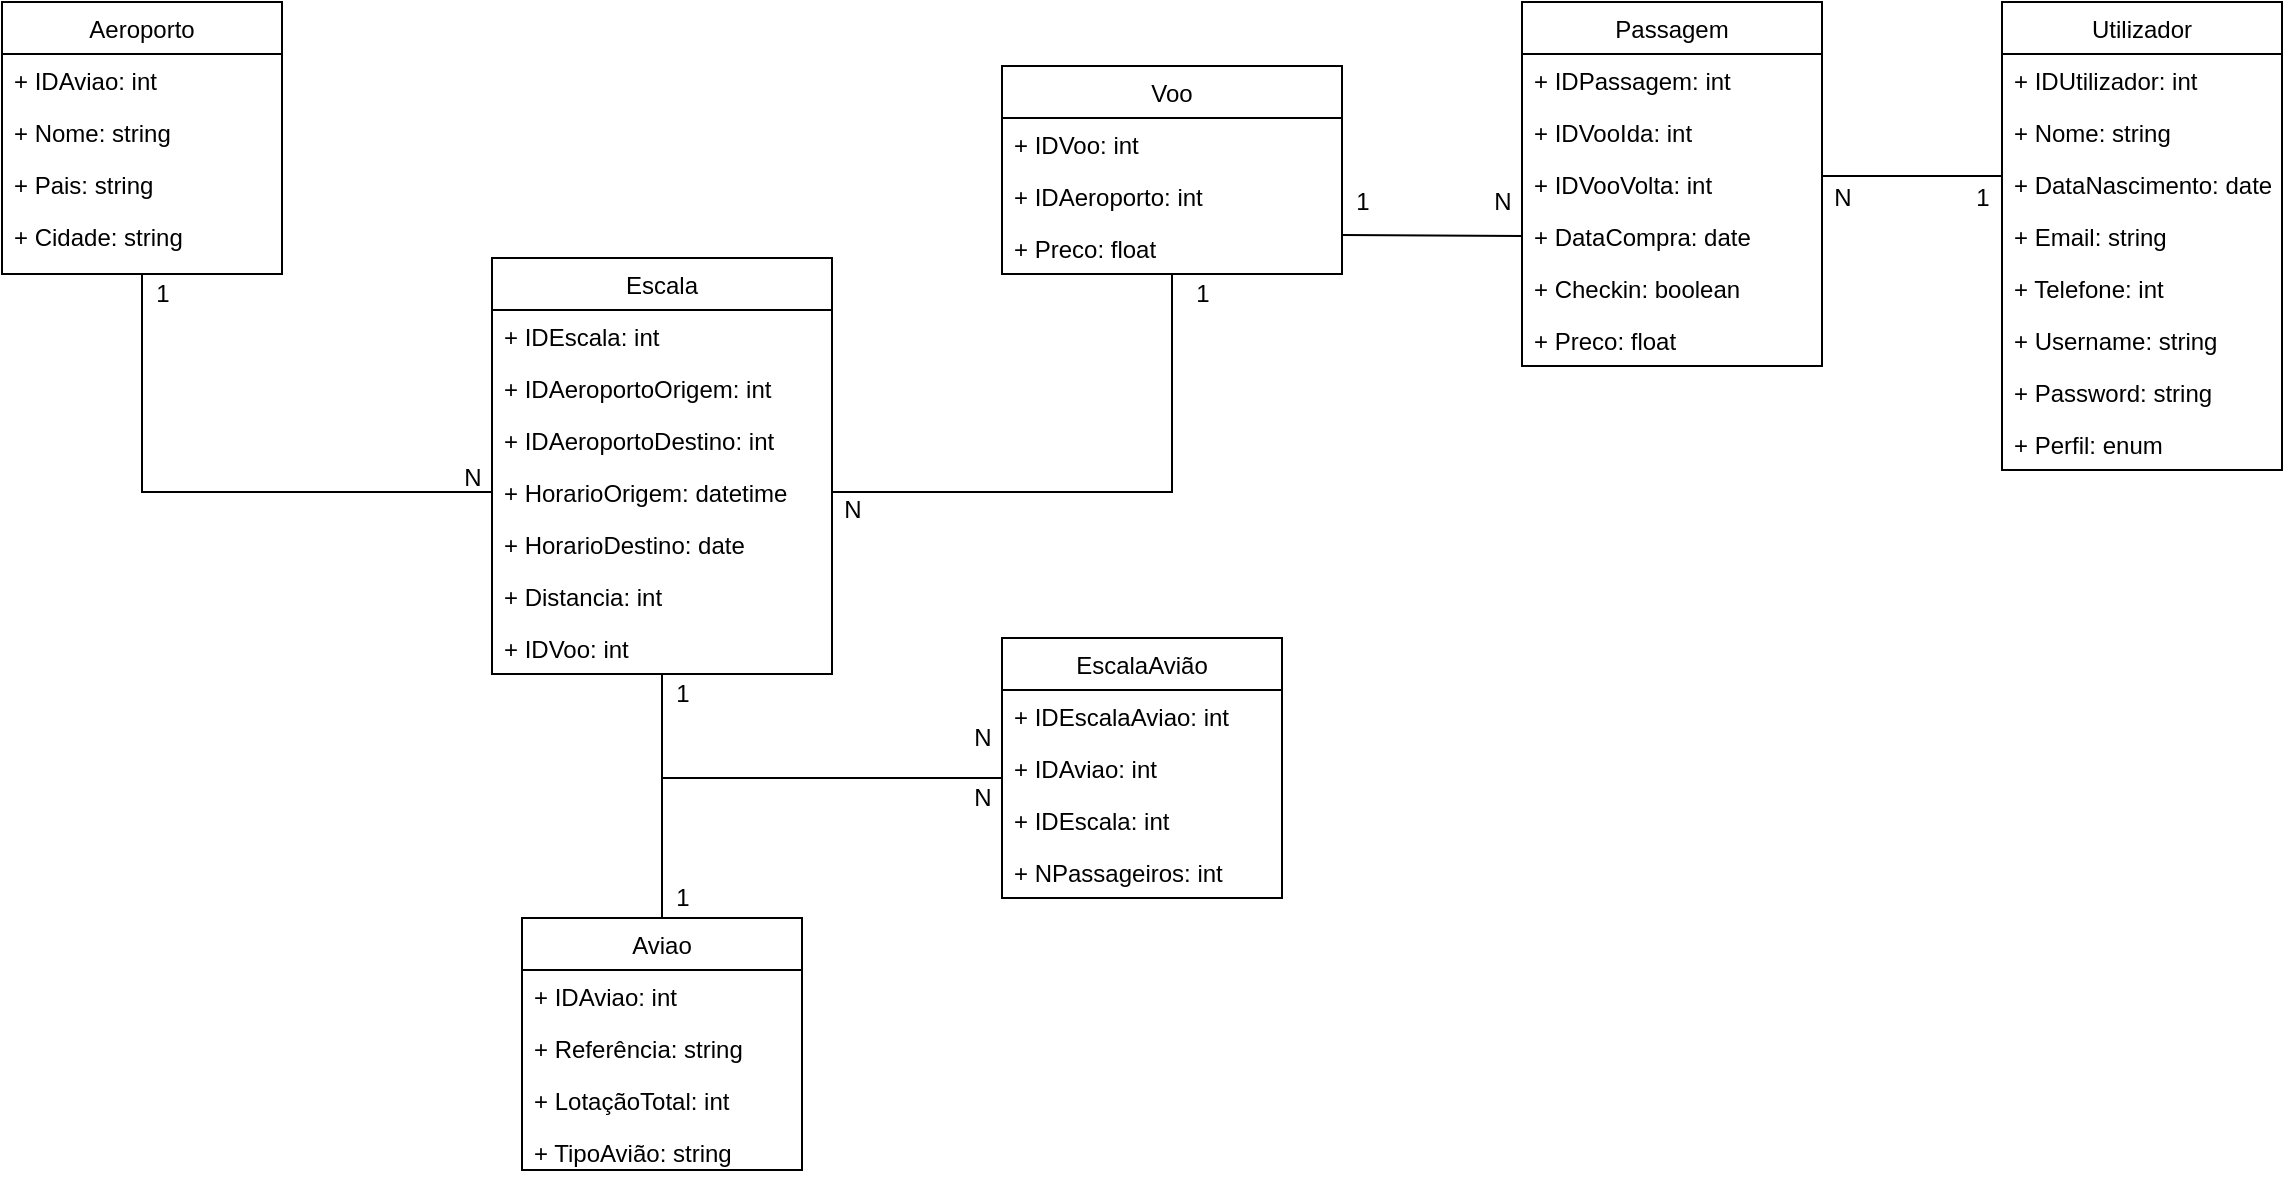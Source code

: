 <mxfile version="14.6.13" type="device"><diagram id="C5RBs43oDa-KdzZeNtuy" name="Page-1"><mxGraphModel dx="1913" dy="1975" grid="1" gridSize="10" guides="1" tooltips="1" connect="1" arrows="1" fold="1" page="1" pageScale="1" pageWidth="827" pageHeight="1169" math="0" shadow="0"><root><mxCell id="WIyWlLk6GJQsqaUBKTNV-0"/><mxCell id="WIyWlLk6GJQsqaUBKTNV-1" parent="WIyWlLk6GJQsqaUBKTNV-0"/><mxCell id="dPHF0v9wu4DCo2CUXEre-5" style="edgeStyle=orthogonalEdgeStyle;rounded=0;orthogonalLoop=1;jettySize=auto;html=1;endArrow=none;endFill=0;" parent="WIyWlLk6GJQsqaUBKTNV-1" source="ezrfCDyUVJdnby8h5Ccg-4" target="ezrfCDyUVJdnby8h5Ccg-29" edge="1"><mxGeometry relative="1" as="geometry"/></mxCell><mxCell id="ezrfCDyUVJdnby8h5Ccg-4" value="Aviao" style="swimlane;fontStyle=0;childLayout=stackLayout;horizontal=1;startSize=26;fillColor=none;horizontalStack=0;resizeParent=1;resizeParentMax=0;resizeLast=0;collapsible=1;marginBottom=0;" parent="WIyWlLk6GJQsqaUBKTNV-1" vertex="1"><mxGeometry x="-180" y="-390" width="140" height="126" as="geometry"/></mxCell><mxCell id="nkhrWxJQGcaeaHnk9ht5-4" value="+ IDAviao: int" style="text;strokeColor=none;fillColor=none;align=left;verticalAlign=top;spacingLeft=4;spacingRight=4;overflow=hidden;rotatable=0;points=[[0,0.5],[1,0.5]];portConstraint=eastwest;" parent="ezrfCDyUVJdnby8h5Ccg-4" vertex="1"><mxGeometry y="26" width="140" height="26" as="geometry"/></mxCell><mxCell id="ezrfCDyUVJdnby8h5Ccg-5" value="+ Referência: string" style="text;strokeColor=none;fillColor=none;align=left;verticalAlign=top;spacingLeft=4;spacingRight=4;overflow=hidden;rotatable=0;points=[[0,0.5],[1,0.5]];portConstraint=eastwest;" parent="ezrfCDyUVJdnby8h5Ccg-4" vertex="1"><mxGeometry y="52" width="140" height="26" as="geometry"/></mxCell><mxCell id="ezrfCDyUVJdnby8h5Ccg-6" value="+ LotaçãoTotal: int" style="text;strokeColor=none;fillColor=none;align=left;verticalAlign=top;spacingLeft=4;spacingRight=4;overflow=hidden;rotatable=0;points=[[0,0.5],[1,0.5]];portConstraint=eastwest;" parent="ezrfCDyUVJdnby8h5Ccg-4" vertex="1"><mxGeometry y="78" width="140" height="26" as="geometry"/></mxCell><mxCell id="ezrfCDyUVJdnby8h5Ccg-7" value="+ TipoAvião: string" style="text;strokeColor=none;fillColor=none;align=left;verticalAlign=top;spacingLeft=4;spacingRight=4;overflow=hidden;rotatable=0;points=[[0,0.5],[1,0.5]];portConstraint=eastwest;" parent="ezrfCDyUVJdnby8h5Ccg-4" vertex="1"><mxGeometry y="104" width="140" height="22" as="geometry"/></mxCell><mxCell id="dPHF0v9wu4DCo2CUXEre-4" style="edgeStyle=orthogonalEdgeStyle;rounded=0;orthogonalLoop=1;jettySize=auto;html=1;endArrow=none;endFill=0;" parent="WIyWlLk6GJQsqaUBKTNV-1" source="ezrfCDyUVJdnby8h5Ccg-12" target="ezrfCDyUVJdnby8h5Ccg-32" edge="1"><mxGeometry relative="1" as="geometry"/></mxCell><mxCell id="ezrfCDyUVJdnby8h5Ccg-12" value="Voo" style="swimlane;fontStyle=0;childLayout=stackLayout;horizontal=1;startSize=26;fillColor=none;horizontalStack=0;resizeParent=1;resizeParentMax=0;resizeLast=0;collapsible=1;marginBottom=0;" parent="WIyWlLk6GJQsqaUBKTNV-1" vertex="1"><mxGeometry x="60" y="-816" width="170" height="104" as="geometry"/></mxCell><mxCell id="ezrfCDyUVJdnby8h5Ccg-13" value="+ IDVoo: int" style="text;strokeColor=none;fillColor=none;align=left;verticalAlign=top;spacingLeft=4;spacingRight=4;overflow=hidden;rotatable=0;points=[[0,0.5],[1,0.5]];portConstraint=eastwest;" parent="ezrfCDyUVJdnby8h5Ccg-12" vertex="1"><mxGeometry y="26" width="170" height="26" as="geometry"/></mxCell><mxCell id="HHyZktpjMpFKbvWUe-Ww-1" value="+ IDAeroporto: int" style="text;strokeColor=none;fillColor=none;align=left;verticalAlign=top;spacingLeft=4;spacingRight=4;overflow=hidden;rotatable=0;points=[[0,0.5],[1,0.5]];portConstraint=eastwest;" parent="ezrfCDyUVJdnby8h5Ccg-12" vertex="1"><mxGeometry y="52" width="170" height="26" as="geometry"/></mxCell><mxCell id="ezrfCDyUVJdnby8h5Ccg-14" value="+ Preco: float" style="text;strokeColor=none;fillColor=none;align=left;verticalAlign=top;spacingLeft=4;spacingRight=4;overflow=hidden;rotatable=0;points=[[0,0.5],[1,0.5]];portConstraint=eastwest;" parent="ezrfCDyUVJdnby8h5Ccg-12" vertex="1"><mxGeometry y="78" width="170" height="26" as="geometry"/></mxCell><mxCell id="ezrfCDyUVJdnby8h5Ccg-16" value="Passagem" style="swimlane;fontStyle=0;childLayout=stackLayout;horizontal=1;startSize=26;fillColor=none;horizontalStack=0;resizeParent=1;resizeParentMax=0;resizeLast=0;collapsible=1;marginBottom=0;" parent="WIyWlLk6GJQsqaUBKTNV-1" vertex="1"><mxGeometry x="320" y="-848" width="150" height="182" as="geometry"/></mxCell><mxCell id="nkhrWxJQGcaeaHnk9ht5-6" value="+ IDPassagem: int" style="text;strokeColor=none;fillColor=none;align=left;verticalAlign=top;spacingLeft=4;spacingRight=4;overflow=hidden;rotatable=0;points=[[0,0.5],[1,0.5]];portConstraint=eastwest;" parent="ezrfCDyUVJdnby8h5Ccg-16" vertex="1"><mxGeometry y="26" width="150" height="26" as="geometry"/></mxCell><mxCell id="ezrfCDyUVJdnby8h5Ccg-17" value="+ IDVooIda: int" style="text;strokeColor=none;fillColor=none;align=left;verticalAlign=top;spacingLeft=4;spacingRight=4;overflow=hidden;rotatable=0;points=[[0,0.5],[1,0.5]];portConstraint=eastwest;" parent="ezrfCDyUVJdnby8h5Ccg-16" vertex="1"><mxGeometry y="52" width="150" height="26" as="geometry"/></mxCell><mxCell id="ezrfCDyUVJdnby8h5Ccg-18" value="+ IDVooVolta: int" style="text;strokeColor=none;fillColor=none;align=left;verticalAlign=top;spacingLeft=4;spacingRight=4;overflow=hidden;rotatable=0;points=[[0,0.5],[1,0.5]];portConstraint=eastwest;" parent="ezrfCDyUVJdnby8h5Ccg-16" vertex="1"><mxGeometry y="78" width="150" height="26" as="geometry"/></mxCell><mxCell id="ezrfCDyUVJdnby8h5Ccg-83" value="+ DataCompra: date" style="text;strokeColor=none;fillColor=none;align=left;verticalAlign=top;spacingLeft=4;spacingRight=4;overflow=hidden;rotatable=0;points=[[0,0.5],[1,0.5]];portConstraint=eastwest;" parent="ezrfCDyUVJdnby8h5Ccg-16" vertex="1"><mxGeometry y="104" width="150" height="26" as="geometry"/></mxCell><mxCell id="ezrfCDyUVJdnby8h5Ccg-20" value="+ Checkin: boolean" style="text;strokeColor=none;fillColor=none;align=left;verticalAlign=top;spacingLeft=4;spacingRight=4;overflow=hidden;rotatable=0;points=[[0,0.5],[1,0.5]];portConstraint=eastwest;" parent="ezrfCDyUVJdnby8h5Ccg-16" vertex="1"><mxGeometry y="130" width="150" height="26" as="geometry"/></mxCell><mxCell id="ezrfCDyUVJdnby8h5Ccg-19" value="+ Preco: float" style="text;strokeColor=none;fillColor=none;align=left;verticalAlign=top;spacingLeft=4;spacingRight=4;overflow=hidden;rotatable=0;points=[[0,0.5],[1,0.5]];portConstraint=eastwest;" parent="ezrfCDyUVJdnby8h5Ccg-16" vertex="1"><mxGeometry y="156" width="150" height="26" as="geometry"/></mxCell><mxCell id="ezrfCDyUVJdnby8h5Ccg-21" value="Utilizador" style="swimlane;fontStyle=0;childLayout=stackLayout;horizontal=1;startSize=26;fillColor=none;horizontalStack=0;resizeParent=1;resizeParentMax=0;resizeLast=0;collapsible=1;marginBottom=0;" parent="WIyWlLk6GJQsqaUBKTNV-1" vertex="1"><mxGeometry x="560" y="-848" width="140" height="234" as="geometry"/></mxCell><mxCell id="nkhrWxJQGcaeaHnk9ht5-7" value="+ IDUtilizador: int" style="text;strokeColor=none;fillColor=none;align=left;verticalAlign=top;spacingLeft=4;spacingRight=4;overflow=hidden;rotatable=0;points=[[0,0.5],[1,0.5]];portConstraint=eastwest;" parent="ezrfCDyUVJdnby8h5Ccg-21" vertex="1"><mxGeometry y="26" width="140" height="26" as="geometry"/></mxCell><mxCell id="ezrfCDyUVJdnby8h5Ccg-22" value="+ Nome: string" style="text;strokeColor=none;fillColor=none;align=left;verticalAlign=top;spacingLeft=4;spacingRight=4;overflow=hidden;rotatable=0;points=[[0,0.5],[1,0.5]];portConstraint=eastwest;" parent="ezrfCDyUVJdnby8h5Ccg-21" vertex="1"><mxGeometry y="52" width="140" height="26" as="geometry"/></mxCell><mxCell id="ezrfCDyUVJdnby8h5Ccg-23" value="+ DataNascimento: date" style="text;strokeColor=none;fillColor=none;align=left;verticalAlign=top;spacingLeft=4;spacingRight=4;overflow=hidden;rotatable=0;points=[[0,0.5],[1,0.5]];portConstraint=eastwest;" parent="ezrfCDyUVJdnby8h5Ccg-21" vertex="1"><mxGeometry y="78" width="140" height="26" as="geometry"/></mxCell><mxCell id="ezrfCDyUVJdnby8h5Ccg-25" value="+ Email: string" style="text;strokeColor=none;fillColor=none;align=left;verticalAlign=top;spacingLeft=4;spacingRight=4;overflow=hidden;rotatable=0;points=[[0,0.5],[1,0.5]];portConstraint=eastwest;" parent="ezrfCDyUVJdnby8h5Ccg-21" vertex="1"><mxGeometry y="104" width="140" height="26" as="geometry"/></mxCell><mxCell id="ezrfCDyUVJdnby8h5Ccg-24" value="+ Telefone: int" style="text;strokeColor=none;fillColor=none;align=left;verticalAlign=top;spacingLeft=4;spacingRight=4;overflow=hidden;rotatable=0;points=[[0,0.5],[1,0.5]];portConstraint=eastwest;" parent="ezrfCDyUVJdnby8h5Ccg-21" vertex="1"><mxGeometry y="130" width="140" height="26" as="geometry"/></mxCell><mxCell id="ezrfCDyUVJdnby8h5Ccg-26" value="+ Username: string" style="text;strokeColor=none;fillColor=none;align=left;verticalAlign=top;spacingLeft=4;spacingRight=4;overflow=hidden;rotatable=0;points=[[0,0.5],[1,0.5]];portConstraint=eastwest;" parent="ezrfCDyUVJdnby8h5Ccg-21" vertex="1"><mxGeometry y="156" width="140" height="26" as="geometry"/></mxCell><mxCell id="ezrfCDyUVJdnby8h5Ccg-27" value="+ Password: string" style="text;strokeColor=none;fillColor=none;align=left;verticalAlign=top;spacingLeft=4;spacingRight=4;overflow=hidden;rotatable=0;points=[[0,0.5],[1,0.5]];portConstraint=eastwest;" parent="ezrfCDyUVJdnby8h5Ccg-21" vertex="1"><mxGeometry y="182" width="140" height="26" as="geometry"/></mxCell><mxCell id="ezrfCDyUVJdnby8h5Ccg-28" value="+ Perfil: enum" style="text;strokeColor=none;fillColor=none;align=left;verticalAlign=top;spacingLeft=4;spacingRight=4;overflow=hidden;rotatable=0;points=[[0,0.5],[1,0.5]];portConstraint=eastwest;" parent="ezrfCDyUVJdnby8h5Ccg-21" vertex="1"><mxGeometry y="208" width="140" height="26" as="geometry"/></mxCell><mxCell id="ezrfCDyUVJdnby8h5Ccg-29" value="Escala" style="swimlane;fontStyle=0;childLayout=stackLayout;horizontal=1;startSize=26;fillColor=none;horizontalStack=0;resizeParent=1;resizeParentMax=0;resizeLast=0;collapsible=1;marginBottom=0;" parent="WIyWlLk6GJQsqaUBKTNV-1" vertex="1"><mxGeometry x="-195" y="-720" width="170" height="208" as="geometry"/></mxCell><mxCell id="nkhrWxJQGcaeaHnk9ht5-3" value="+ IDEscala: int" style="text;strokeColor=none;fillColor=none;align=left;verticalAlign=top;spacingLeft=4;spacingRight=4;overflow=hidden;rotatable=0;points=[[0,0.5],[1,0.5]];portConstraint=eastwest;" parent="ezrfCDyUVJdnby8h5Ccg-29" vertex="1"><mxGeometry y="26" width="170" height="26" as="geometry"/></mxCell><mxCell id="ezrfCDyUVJdnby8h5Ccg-30" value="+ IDAeroportoOrigem: int" style="text;strokeColor=none;fillColor=none;align=left;verticalAlign=top;spacingLeft=4;spacingRight=4;overflow=hidden;rotatable=0;points=[[0,0.5],[1,0.5]];portConstraint=eastwest;" parent="ezrfCDyUVJdnby8h5Ccg-29" vertex="1"><mxGeometry y="52" width="170" height="26" as="geometry"/></mxCell><mxCell id="ezrfCDyUVJdnby8h5Ccg-31" value="+ IDAeroportoDestino: int" style="text;strokeColor=none;fillColor=none;align=left;verticalAlign=top;spacingLeft=4;spacingRight=4;overflow=hidden;rotatable=0;points=[[0,0.5],[1,0.5]];portConstraint=eastwest;" parent="ezrfCDyUVJdnby8h5Ccg-29" vertex="1"><mxGeometry y="78" width="170" height="26" as="geometry"/></mxCell><mxCell id="ezrfCDyUVJdnby8h5Ccg-32" value="+ HorarioOrigem: datetime" style="text;strokeColor=none;fillColor=none;align=left;verticalAlign=top;spacingLeft=4;spacingRight=4;overflow=hidden;rotatable=0;points=[[0,0.5],[1,0.5]];portConstraint=eastwest;" parent="ezrfCDyUVJdnby8h5Ccg-29" vertex="1"><mxGeometry y="104" width="170" height="26" as="geometry"/></mxCell><mxCell id="ezrfCDyUVJdnby8h5Ccg-37" value="+ HorarioDestino: date" style="text;strokeColor=none;fillColor=none;align=left;verticalAlign=top;spacingLeft=4;spacingRight=4;overflow=hidden;rotatable=0;points=[[0,0.5],[1,0.5]];portConstraint=eastwest;" parent="ezrfCDyUVJdnby8h5Ccg-29" vertex="1"><mxGeometry y="130" width="170" height="26" as="geometry"/></mxCell><mxCell id="ezrfCDyUVJdnby8h5Ccg-38" value="+ Distancia: int" style="text;strokeColor=none;fillColor=none;align=left;verticalAlign=top;spacingLeft=4;spacingRight=4;overflow=hidden;rotatable=0;points=[[0,0.5],[1,0.5]];portConstraint=eastwest;" parent="ezrfCDyUVJdnby8h5Ccg-29" vertex="1"><mxGeometry y="156" width="170" height="26" as="geometry"/></mxCell><mxCell id="ezrfCDyUVJdnby8h5Ccg-92" value="+ IDVoo: int" style="text;strokeColor=none;fillColor=none;align=left;verticalAlign=top;spacingLeft=4;spacingRight=4;overflow=hidden;rotatable=0;points=[[0,0.5],[1,0.5]];portConstraint=eastwest;" parent="ezrfCDyUVJdnby8h5Ccg-29" vertex="1"><mxGeometry y="182" width="170" height="26" as="geometry"/></mxCell><mxCell id="dPHF0v9wu4DCo2CUXEre-2" style="edgeStyle=orthogonalEdgeStyle;rounded=0;orthogonalLoop=1;jettySize=auto;html=1;entryX=0;entryY=0.5;entryDx=0;entryDy=0;endArrow=none;endFill=0;" parent="WIyWlLk6GJQsqaUBKTNV-1" source="ezrfCDyUVJdnby8h5Ccg-33" target="ezrfCDyUVJdnby8h5Ccg-32" edge="1"><mxGeometry relative="1" as="geometry"><mxPoint x="-370" y="-600" as="targetPoint"/></mxGeometry></mxCell><mxCell id="ezrfCDyUVJdnby8h5Ccg-33" value="Aeroporto" style="swimlane;fontStyle=0;childLayout=stackLayout;horizontal=1;startSize=26;fillColor=none;horizontalStack=0;resizeParent=1;resizeParentMax=0;resizeLast=0;collapsible=1;marginBottom=0;" parent="WIyWlLk6GJQsqaUBKTNV-1" vertex="1"><mxGeometry x="-440" y="-848" width="140" height="136" as="geometry"/></mxCell><mxCell id="nkhrWxJQGcaeaHnk9ht5-2" value="+ IDAviao: int" style="text;strokeColor=none;fillColor=none;align=left;verticalAlign=top;spacingLeft=4;spacingRight=4;overflow=hidden;rotatable=0;points=[[0,0.5],[1,0.5]];portConstraint=eastwest;" parent="ezrfCDyUVJdnby8h5Ccg-33" vertex="1"><mxGeometry y="26" width="140" height="26" as="geometry"/></mxCell><mxCell id="ezrfCDyUVJdnby8h5Ccg-34" value="+ Nome: string" style="text;strokeColor=none;fillColor=none;align=left;verticalAlign=top;spacingLeft=4;spacingRight=4;overflow=hidden;rotatable=0;points=[[0,0.5],[1,0.5]];portConstraint=eastwest;" parent="ezrfCDyUVJdnby8h5Ccg-33" vertex="1"><mxGeometry y="52" width="140" height="26" as="geometry"/></mxCell><mxCell id="ezrfCDyUVJdnby8h5Ccg-35" value="+ Pais: string" style="text;strokeColor=none;fillColor=none;align=left;verticalAlign=top;spacingLeft=4;spacingRight=4;overflow=hidden;rotatable=0;points=[[0,0.5],[1,0.5]];portConstraint=eastwest;" parent="ezrfCDyUVJdnby8h5Ccg-33" vertex="1"><mxGeometry y="78" width="140" height="26" as="geometry"/></mxCell><mxCell id="ezrfCDyUVJdnby8h5Ccg-36" value="+ Cidade: string" style="text;strokeColor=none;fillColor=none;align=left;verticalAlign=top;spacingLeft=4;spacingRight=4;overflow=hidden;rotatable=0;points=[[0,0.5],[1,0.5]];portConstraint=eastwest;" parent="ezrfCDyUVJdnby8h5Ccg-33" vertex="1"><mxGeometry y="104" width="140" height="32" as="geometry"/></mxCell><mxCell id="ezrfCDyUVJdnby8h5Ccg-41" value="N" style="text;html=1;align=center;verticalAlign=middle;resizable=0;points=[];autosize=1;strokeColor=none;" parent="WIyWlLk6GJQsqaUBKTNV-1" vertex="1"><mxGeometry x="470" y="-760" width="20" height="20" as="geometry"/></mxCell><mxCell id="ezrfCDyUVJdnby8h5Ccg-55" value="" style="endArrow=none;html=1;entryX=0;entryY=0.5;entryDx=0;entryDy=0;exitX=1.003;exitY=0.25;exitDx=0;exitDy=0;exitPerimeter=0;" parent="WIyWlLk6GJQsqaUBKTNV-1" source="ezrfCDyUVJdnby8h5Ccg-14" target="ezrfCDyUVJdnby8h5Ccg-83" edge="1"><mxGeometry width="50" height="50" relative="1" as="geometry"><mxPoint x="250" y="-757" as="sourcePoint"/><mxPoint x="250" y="-720" as="targetPoint"/></mxGeometry></mxCell><mxCell id="ezrfCDyUVJdnby8h5Ccg-58" value="1" style="text;html=1;align=center;verticalAlign=middle;resizable=0;points=[];autosize=1;strokeColor=none;" parent="WIyWlLk6GJQsqaUBKTNV-1" vertex="1"><mxGeometry x="-110" y="-410" width="20" height="20" as="geometry"/></mxCell><mxCell id="ezrfCDyUVJdnby8h5Ccg-59" value="1" style="text;html=1;align=center;verticalAlign=middle;resizable=0;points=[];autosize=1;strokeColor=none;" parent="WIyWlLk6GJQsqaUBKTNV-1" vertex="1"><mxGeometry x="-110" y="-512" width="20" height="20" as="geometry"/></mxCell><mxCell id="ezrfCDyUVJdnby8h5Ccg-62" value="1" style="text;html=1;align=center;verticalAlign=middle;resizable=0;points=[];autosize=1;strokeColor=none;" parent="WIyWlLk6GJQsqaUBKTNV-1" vertex="1"><mxGeometry x="150" y="-712" width="20" height="20" as="geometry"/></mxCell><mxCell id="ezrfCDyUVJdnby8h5Ccg-63" value="N" style="text;html=1;align=center;verticalAlign=middle;resizable=0;points=[];autosize=1;strokeColor=none;" parent="WIyWlLk6GJQsqaUBKTNV-1" vertex="1"><mxGeometry x="-25" y="-604" width="20" height="20" as="geometry"/></mxCell><mxCell id="ezrfCDyUVJdnby8h5Ccg-66" value="1" style="text;html=1;align=center;verticalAlign=middle;resizable=0;points=[];autosize=1;strokeColor=none;" parent="WIyWlLk6GJQsqaUBKTNV-1" vertex="1"><mxGeometry x="-370" y="-712" width="20" height="20" as="geometry"/></mxCell><mxCell id="ezrfCDyUVJdnby8h5Ccg-67" value="N" style="text;html=1;align=center;verticalAlign=middle;resizable=0;points=[];autosize=1;strokeColor=none;" parent="WIyWlLk6GJQsqaUBKTNV-1" vertex="1"><mxGeometry x="-215" y="-620" width="20" height="20" as="geometry"/></mxCell><mxCell id="ezrfCDyUVJdnby8h5Ccg-68" value="N" style="text;html=1;align=center;verticalAlign=middle;resizable=0;points=[];autosize=1;strokeColor=none;" parent="WIyWlLk6GJQsqaUBKTNV-1" vertex="1"><mxGeometry x="300" y="-758" width="20" height="20" as="geometry"/></mxCell><mxCell id="ezrfCDyUVJdnby8h5Ccg-69" value="1" style="text;html=1;align=center;verticalAlign=middle;resizable=0;points=[];autosize=1;strokeColor=none;" parent="WIyWlLk6GJQsqaUBKTNV-1" vertex="1"><mxGeometry x="230" y="-758" width="20" height="20" as="geometry"/></mxCell><mxCell id="ezrfCDyUVJdnby8h5Ccg-80" value="" style="endArrow=none;html=1;entryX=0;entryY=0.75;entryDx=0;entryDy=0;" parent="WIyWlLk6GJQsqaUBKTNV-1" edge="1"><mxGeometry width="50" height="50" relative="1" as="geometry"><mxPoint x="470" y="-761" as="sourcePoint"/><mxPoint x="560" y="-761" as="targetPoint"/></mxGeometry></mxCell><mxCell id="ezrfCDyUVJdnby8h5Ccg-81" value="1" style="text;html=1;align=center;verticalAlign=middle;resizable=0;points=[];autosize=1;strokeColor=none;" parent="WIyWlLk6GJQsqaUBKTNV-1" vertex="1"><mxGeometry x="540" y="-760" width="20" height="20" as="geometry"/></mxCell><mxCell id="DuWqMLION3r1JVDiczHa-1" value="EscalaAvião" style="swimlane;fontStyle=0;childLayout=stackLayout;horizontal=1;startSize=26;fillColor=none;horizontalStack=0;resizeParent=1;resizeParentMax=0;resizeLast=0;collapsible=1;marginBottom=0;" parent="WIyWlLk6GJQsqaUBKTNV-1" vertex="1"><mxGeometry x="60" y="-530" width="140" height="130" as="geometry"/></mxCell><mxCell id="nkhrWxJQGcaeaHnk9ht5-5" value="+ IDEscalaAviao: int" style="text;strokeColor=none;fillColor=none;align=left;verticalAlign=top;spacingLeft=4;spacingRight=4;overflow=hidden;rotatable=0;points=[[0,0.5],[1,0.5]];portConstraint=eastwest;" parent="DuWqMLION3r1JVDiczHa-1" vertex="1"><mxGeometry y="26" width="140" height="26" as="geometry"/></mxCell><mxCell id="DuWqMLION3r1JVDiczHa-2" value="+ IDAviao: int" style="text;strokeColor=none;fillColor=none;align=left;verticalAlign=top;spacingLeft=4;spacingRight=4;overflow=hidden;rotatable=0;points=[[0,0.5],[1,0.5]];portConstraint=eastwest;" parent="DuWqMLION3r1JVDiczHa-1" vertex="1"><mxGeometry y="52" width="140" height="26" as="geometry"/></mxCell><mxCell id="DuWqMLION3r1JVDiczHa-3" value="+ IDEscala: int" style="text;strokeColor=none;fillColor=none;align=left;verticalAlign=top;spacingLeft=4;spacingRight=4;overflow=hidden;rotatable=0;points=[[0,0.5],[1,0.5]];portConstraint=eastwest;" parent="DuWqMLION3r1JVDiczHa-1" vertex="1"><mxGeometry y="78" width="140" height="26" as="geometry"/></mxCell><mxCell id="DuWqMLION3r1JVDiczHa-4" value="+ NPassageiros: int" style="text;strokeColor=none;fillColor=none;align=left;verticalAlign=top;spacingLeft=4;spacingRight=4;overflow=hidden;rotatable=0;points=[[0,0.5],[1,0.5]];portConstraint=eastwest;" parent="DuWqMLION3r1JVDiczHa-1" vertex="1"><mxGeometry y="104" width="140" height="26" as="geometry"/></mxCell><mxCell id="nkhrWxJQGcaeaHnk9ht5-0" value="N" style="text;html=1;align=center;verticalAlign=middle;resizable=0;points=[];autosize=1;strokeColor=none;" parent="WIyWlLk6GJQsqaUBKTNV-1" vertex="1"><mxGeometry x="40" y="-460" width="20" height="20" as="geometry"/></mxCell><mxCell id="nkhrWxJQGcaeaHnk9ht5-1" value="N" style="text;html=1;align=center;verticalAlign=middle;resizable=0;points=[];autosize=1;strokeColor=none;" parent="WIyWlLk6GJQsqaUBKTNV-1" vertex="1"><mxGeometry x="40" y="-490" width="20" height="20" as="geometry"/></mxCell><mxCell id="nkhrWxJQGcaeaHnk9ht5-8" value="" style="endArrow=none;html=1;" parent="WIyWlLk6GJQsqaUBKTNV-1" edge="1"><mxGeometry width="50" height="50" relative="1" as="geometry"><mxPoint x="-110" y="-460" as="sourcePoint"/><mxPoint x="60" y="-460" as="targetPoint"/></mxGeometry></mxCell></root></mxGraphModel></diagram></mxfile>